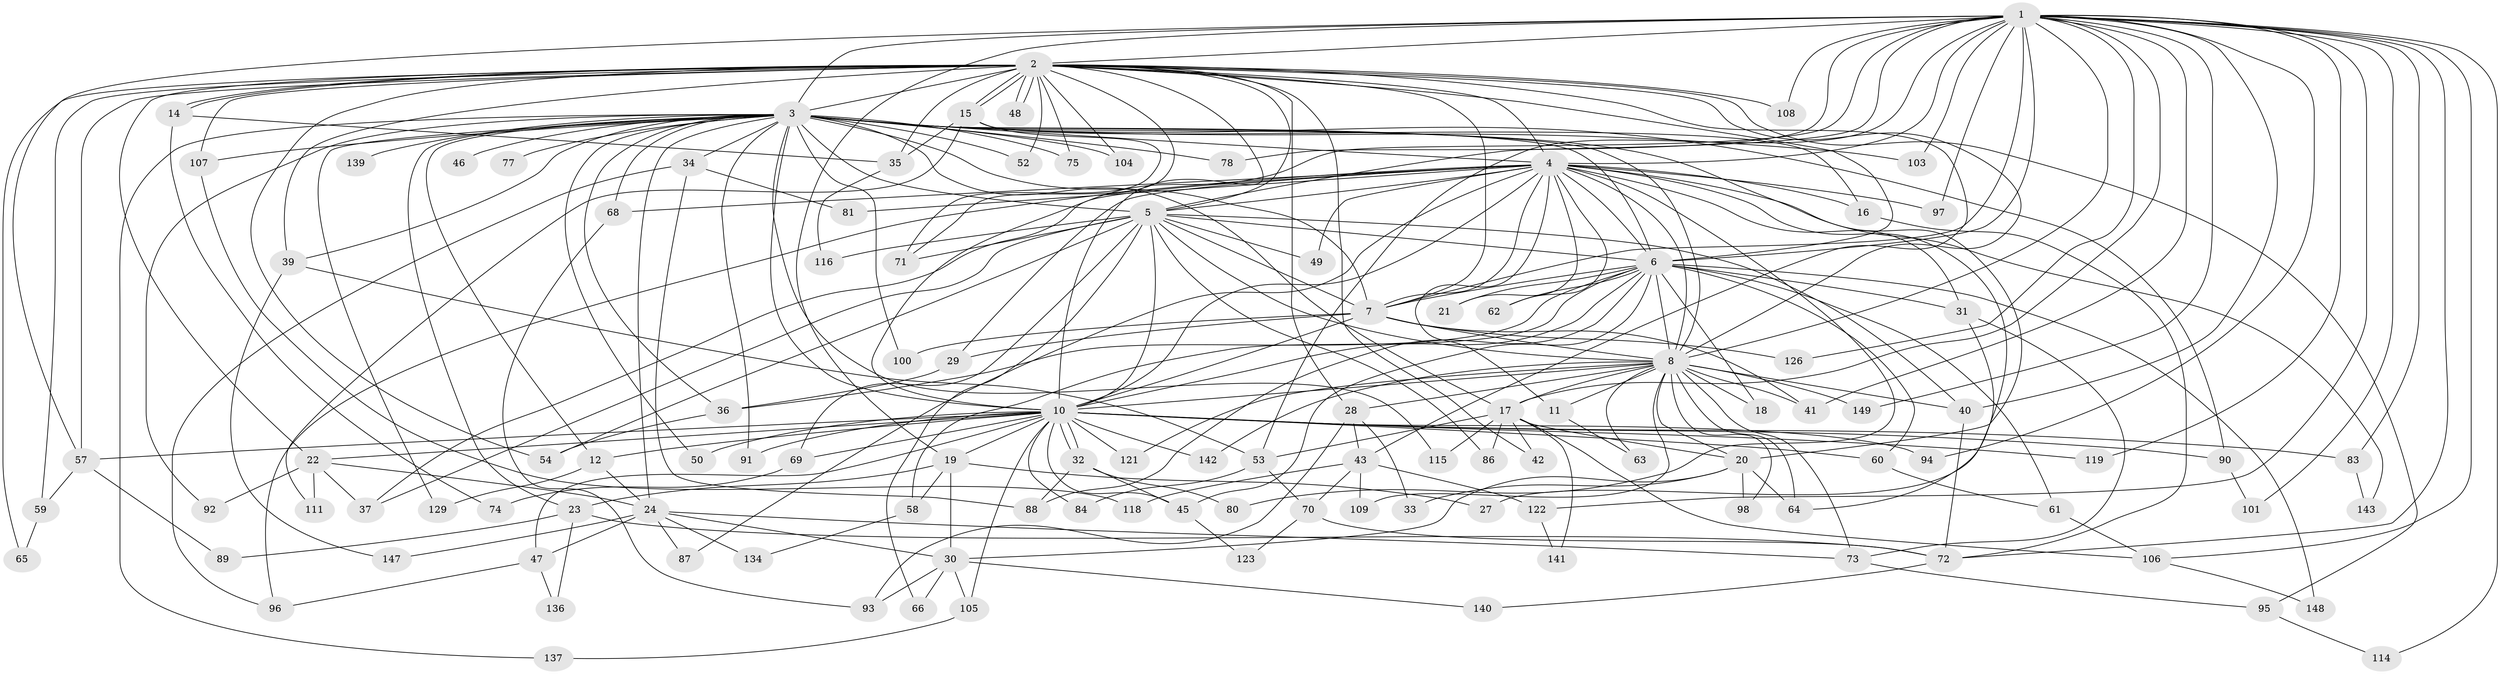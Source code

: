 // original degree distribution, {30: 0.006711409395973154, 34: 0.006711409395973154, 26: 0.006711409395973154, 27: 0.006711409395973154, 21: 0.013422818791946308, 14: 0.006711409395973154, 25: 0.006711409395973154, 23: 0.006711409395973154, 31: 0.006711409395973154, 3: 0.20134228187919462, 4: 0.087248322147651, 2: 0.5436241610738255, 6: 0.04697986577181208, 7: 0.006711409395973154, 8: 0.013422818791946308, 5: 0.03355704697986577}
// Generated by graph-tools (version 1.1) at 2025/11/02/27/25 16:11:01]
// undirected, 115 vertices, 267 edges
graph export_dot {
graph [start="1"]
  node [color=gray90,style=filled];
  1 [super="+146"];
  2 [super="+124"];
  3 [super="+9"];
  4 [super="+132"];
  5 [super="+55"];
  6 [super="+13"];
  7 [super="+133"];
  8;
  10 [super="+128"];
  11;
  12;
  14;
  15;
  16 [super="+99"];
  17 [super="+26"];
  18;
  19;
  20 [super="+44"];
  21;
  22 [super="+112"];
  23 [super="+76"];
  24 [super="+25"];
  27;
  28;
  29;
  30 [super="+51"];
  31;
  32 [super="+79"];
  33;
  34 [super="+138"];
  35 [super="+110"];
  36 [super="+38"];
  37 [super="+127"];
  39;
  40 [super="+56"];
  41 [super="+145"];
  42;
  43 [super="+131"];
  45;
  46;
  47;
  48;
  49;
  50;
  52;
  53 [super="+125"];
  54 [super="+144"];
  57 [super="+82"];
  58;
  59;
  60;
  61;
  62;
  63;
  64 [super="+67"];
  65;
  66;
  68;
  69;
  70 [super="+85"];
  71 [super="+113"];
  72 [super="+130"];
  73 [super="+135"];
  74;
  75;
  77;
  78;
  80;
  81;
  83;
  84;
  86;
  87;
  88;
  89;
  90;
  91;
  92;
  93 [super="+102"];
  94;
  95;
  96 [super="+117"];
  97;
  98;
  100;
  101;
  103;
  104;
  105;
  106 [super="+120"];
  107;
  108;
  109;
  111;
  114;
  115;
  116;
  118;
  119;
  121;
  122;
  123;
  126;
  129;
  134;
  136;
  137;
  139;
  140;
  141;
  142;
  143;
  147;
  148;
  149;
  1 -- 2;
  1 -- 3 [weight=2];
  1 -- 4;
  1 -- 5 [weight=2];
  1 -- 6;
  1 -- 7;
  1 -- 8;
  1 -- 10;
  1 -- 17;
  1 -- 19;
  1 -- 40;
  1 -- 53;
  1 -- 57;
  1 -- 72;
  1 -- 78;
  1 -- 83;
  1 -- 94;
  1 -- 97;
  1 -- 101;
  1 -- 103;
  1 -- 108;
  1 -- 114;
  1 -- 119;
  1 -- 122;
  1 -- 126;
  1 -- 149;
  1 -- 41;
  1 -- 106;
  2 -- 3 [weight=2];
  2 -- 4;
  2 -- 5;
  2 -- 6 [weight=2];
  2 -- 7;
  2 -- 8;
  2 -- 10;
  2 -- 14;
  2 -- 14;
  2 -- 15;
  2 -- 15;
  2 -- 22;
  2 -- 28;
  2 -- 35 [weight=2];
  2 -- 39;
  2 -- 42;
  2 -- 43;
  2 -- 48;
  2 -- 48;
  2 -- 52;
  2 -- 54;
  2 -- 59;
  2 -- 65;
  2 -- 71;
  2 -- 75;
  2 -- 95;
  2 -- 104;
  2 -- 107;
  2 -- 108;
  2 -- 57;
  3 -- 4 [weight=2];
  3 -- 5 [weight=2];
  3 -- 6 [weight=2];
  3 -- 7 [weight=2];
  3 -- 8 [weight=2];
  3 -- 10 [weight=2];
  3 -- 12;
  3 -- 23;
  3 -- 34 [weight=2];
  3 -- 39;
  3 -- 46 [weight=2];
  3 -- 75;
  3 -- 77 [weight=2];
  3 -- 78;
  3 -- 91;
  3 -- 100;
  3 -- 104;
  3 -- 107;
  3 -- 115;
  3 -- 129;
  3 -- 137;
  3 -- 68;
  3 -- 139;
  3 -- 17;
  3 -- 20;
  3 -- 24 [weight=2];
  3 -- 90;
  3 -- 92;
  3 -- 103;
  3 -- 50;
  3 -- 52;
  3 -- 36;
  4 -- 5;
  4 -- 6;
  4 -- 7 [weight=2];
  4 -- 8 [weight=2];
  4 -- 10;
  4 -- 11;
  4 -- 16;
  4 -- 21;
  4 -- 27;
  4 -- 29;
  4 -- 31;
  4 -- 37;
  4 -- 49;
  4 -- 62;
  4 -- 68;
  4 -- 80;
  4 -- 81;
  4 -- 87;
  4 -- 97;
  4 -- 143;
  4 -- 96;
  5 -- 6;
  5 -- 7;
  5 -- 8;
  5 -- 10 [weight=3];
  5 -- 40;
  5 -- 49;
  5 -- 54;
  5 -- 66;
  5 -- 69;
  5 -- 71;
  5 -- 86;
  5 -- 116;
  5 -- 37;
  6 -- 7;
  6 -- 8;
  6 -- 10;
  6 -- 18;
  6 -- 21;
  6 -- 31;
  6 -- 36;
  6 -- 45;
  6 -- 58;
  6 -- 60;
  6 -- 61;
  6 -- 62;
  6 -- 88;
  6 -- 148;
  7 -- 8;
  7 -- 10;
  7 -- 29;
  7 -- 41;
  7 -- 100;
  7 -- 126;
  8 -- 10;
  8 -- 11;
  8 -- 18;
  8 -- 20;
  8 -- 28;
  8 -- 41;
  8 -- 63;
  8 -- 64;
  8 -- 98;
  8 -- 109;
  8 -- 121;
  8 -- 142;
  8 -- 149;
  8 -- 17;
  8 -- 73;
  8 -- 40;
  10 -- 12;
  10 -- 19;
  10 -- 22;
  10 -- 32;
  10 -- 32;
  10 -- 45;
  10 -- 47;
  10 -- 50;
  10 -- 57;
  10 -- 60;
  10 -- 69;
  10 -- 83;
  10 -- 84;
  10 -- 90;
  10 -- 91;
  10 -- 94;
  10 -- 105;
  10 -- 119;
  10 -- 121;
  10 -- 142;
  11 -- 63;
  12 -- 24;
  12 -- 129;
  14 -- 35;
  14 -- 74;
  15 -- 16;
  15 -- 111;
  15 -- 35;
  15 -- 71;
  16 -- 72;
  17 -- 115;
  17 -- 141;
  17 -- 86;
  17 -- 106;
  17 -- 42;
  17 -- 53;
  17 -- 20;
  19 -- 23 [weight=2];
  19 -- 27;
  19 -- 58;
  19 -- 30;
  20 -- 30;
  20 -- 33;
  20 -- 98;
  20 -- 64;
  22 -- 37;
  22 -- 92;
  22 -- 111;
  22 -- 24;
  23 -- 89;
  23 -- 136;
  23 -- 72;
  24 -- 30;
  24 -- 47;
  24 -- 73;
  24 -- 134;
  24 -- 147;
  24 -- 87;
  28 -- 33;
  28 -- 43;
  28 -- 93;
  29 -- 36;
  30 -- 66;
  30 -- 105;
  30 -- 140;
  30 -- 93;
  31 -- 73;
  31 -- 64;
  32 -- 88;
  32 -- 80;
  32 -- 45;
  34 -- 81;
  34 -- 96;
  34 -- 88;
  35 -- 116;
  36 -- 54;
  39 -- 53;
  39 -- 147;
  40 -- 72;
  43 -- 70;
  43 -- 109;
  43 -- 118;
  43 -- 122;
  45 -- 123;
  47 -- 96;
  47 -- 136;
  53 -- 70;
  53 -- 84;
  57 -- 59;
  57 -- 89;
  58 -- 134;
  59 -- 65;
  60 -- 61;
  61 -- 106;
  68 -- 93;
  69 -- 74;
  70 -- 72;
  70 -- 123;
  72 -- 140;
  73 -- 95;
  83 -- 143;
  90 -- 101;
  95 -- 114;
  105 -- 137;
  106 -- 148;
  107 -- 118;
  122 -- 141;
}
